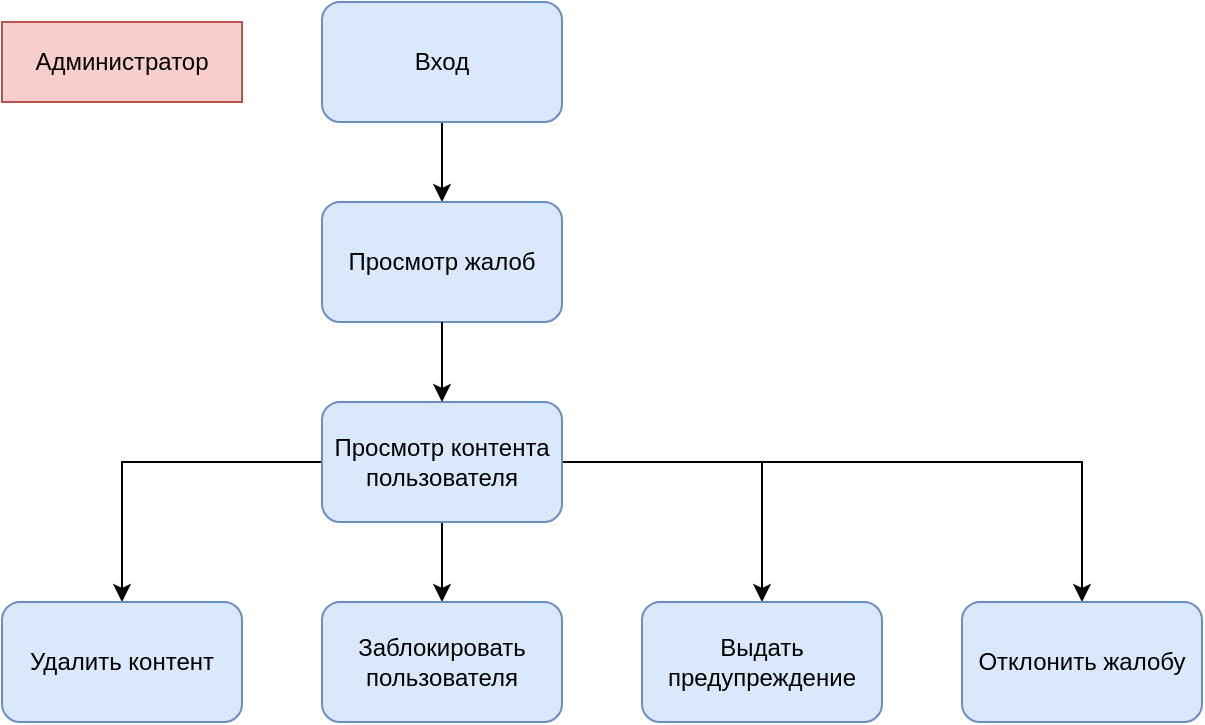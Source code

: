 <mxfile version="24.8.1" pages="2">
  <diagram name="Администратор" id="Up2qKT-gcyaJhnOLHu0_">
    <mxGraphModel dx="1003" dy="771" grid="1" gridSize="10" guides="1" tooltips="1" connect="1" arrows="1" fold="1" page="1" pageScale="1" pageWidth="1169" pageHeight="827" math="0" shadow="0">
      <root>
        <mxCell id="0" />
        <mxCell id="1" parent="0" />
        <mxCell id="XpILQ-toadjvkesOaYzl-1" value="Администратор" style="rounded=0;whiteSpace=wrap;html=1;fillColor=#f8cecc;strokeColor=#b85450;" parent="1" vertex="1">
          <mxGeometry x="40" y="40" width="120" height="40" as="geometry" />
        </mxCell>
        <mxCell id="XpILQ-toadjvkesOaYzl-6" style="edgeStyle=orthogonalEdgeStyle;rounded=0;orthogonalLoop=1;jettySize=auto;html=1;" parent="1" source="XpILQ-toadjvkesOaYzl-4" target="XpILQ-toadjvkesOaYzl-24" edge="1">
          <mxGeometry relative="1" as="geometry">
            <mxPoint x="260" y="160" as="targetPoint" />
          </mxGeometry>
        </mxCell>
        <mxCell id="XpILQ-toadjvkesOaYzl-4" value="Вход" style="rounded=1;whiteSpace=wrap;html=1;fillColor=#dae8fc;strokeColor=#6c8ebf;" parent="1" vertex="1">
          <mxGeometry x="200" y="30" width="120" height="60" as="geometry" />
        </mxCell>
        <mxCell id="XpILQ-toadjvkesOaYzl-10" style="edgeStyle=orthogonalEdgeStyle;rounded=0;orthogonalLoop=1;jettySize=auto;html=1;" parent="1" source="XpILQ-toadjvkesOaYzl-5" target="XpILQ-toadjvkesOaYzl-9" edge="1">
          <mxGeometry relative="1" as="geometry" />
        </mxCell>
        <mxCell id="XpILQ-toadjvkesOaYzl-11" style="edgeStyle=orthogonalEdgeStyle;rounded=0;orthogonalLoop=1;jettySize=auto;html=1;" parent="1" source="XpILQ-toadjvkesOaYzl-5" target="XpILQ-toadjvkesOaYzl-7" edge="1">
          <mxGeometry relative="1" as="geometry" />
        </mxCell>
        <mxCell id="XpILQ-toadjvkesOaYzl-12" style="edgeStyle=orthogonalEdgeStyle;rounded=0;orthogonalLoop=1;jettySize=auto;html=1;" parent="1" source="XpILQ-toadjvkesOaYzl-5" target="XpILQ-toadjvkesOaYzl-8" edge="1">
          <mxGeometry relative="1" as="geometry" />
        </mxCell>
        <mxCell id="XpILQ-toadjvkesOaYzl-14" style="edgeStyle=orthogonalEdgeStyle;rounded=0;orthogonalLoop=1;jettySize=auto;html=1;" parent="1" source="XpILQ-toadjvkesOaYzl-5" target="XpILQ-toadjvkesOaYzl-13" edge="1">
          <mxGeometry relative="1" as="geometry" />
        </mxCell>
        <mxCell id="XpILQ-toadjvkesOaYzl-5" value="Просмотр контента пользователя" style="rounded=1;whiteSpace=wrap;html=1;fillColor=#dae8fc;strokeColor=#6c8ebf;" parent="1" vertex="1">
          <mxGeometry x="200" y="230" width="120" height="60" as="geometry" />
        </mxCell>
        <mxCell id="XpILQ-toadjvkesOaYzl-7" value="Заблокировать пользователя" style="rounded=1;whiteSpace=wrap;html=1;fillColor=#dae8fc;strokeColor=#6c8ebf;" parent="1" vertex="1">
          <mxGeometry x="200" y="330" width="120" height="60" as="geometry" />
        </mxCell>
        <mxCell id="XpILQ-toadjvkesOaYzl-8" value="Выдать предупреждение" style="rounded=1;whiteSpace=wrap;html=1;fillColor=#dae8fc;strokeColor=#6c8ebf;" parent="1" vertex="1">
          <mxGeometry x="360" y="330" width="120" height="60" as="geometry" />
        </mxCell>
        <mxCell id="XpILQ-toadjvkesOaYzl-9" value="Удалить контент" style="rounded=1;whiteSpace=wrap;html=1;fillColor=#dae8fc;strokeColor=#6c8ebf;" parent="1" vertex="1">
          <mxGeometry x="40" y="330" width="120" height="60" as="geometry" />
        </mxCell>
        <mxCell id="XpILQ-toadjvkesOaYzl-13" value="Отклонить жалобу" style="rounded=1;whiteSpace=wrap;html=1;fillColor=#dae8fc;strokeColor=#6c8ebf;" parent="1" vertex="1">
          <mxGeometry x="520" y="330" width="120" height="60" as="geometry" />
        </mxCell>
        <mxCell id="XpILQ-toadjvkesOaYzl-24" value="Просмотр жалоб" style="rounded=1;whiteSpace=wrap;html=1;fillColor=#dae8fc;strokeColor=#6c8ebf;" parent="1" vertex="1">
          <mxGeometry x="200" y="130" width="120" height="60" as="geometry" />
        </mxCell>
        <mxCell id="XpILQ-toadjvkesOaYzl-25" style="edgeStyle=orthogonalEdgeStyle;rounded=0;orthogonalLoop=1;jettySize=auto;html=1;" parent="1" source="XpILQ-toadjvkesOaYzl-24" target="XpILQ-toadjvkesOaYzl-5" edge="1">
          <mxGeometry relative="1" as="geometry">
            <mxPoint x="270" y="100" as="sourcePoint" />
            <mxPoint x="270" y="140" as="targetPoint" />
          </mxGeometry>
        </mxCell>
      </root>
    </mxGraphModel>
  </diagram>
  <diagram id="iEV5FRQ3jEhFH_7zMVI6" name="Пользователь">
    <mxGraphModel dx="1003" dy="771" grid="1" gridSize="10" guides="1" tooltips="1" connect="1" arrows="1" fold="1" page="1" pageScale="1" pageWidth="827" pageHeight="1169" math="0" shadow="0">
      <root>
        <mxCell id="0" />
        <mxCell id="1" parent="0" />
        <mxCell id="evped9sd5UIH206Ebyr4-1" value="Пользователь" style="rounded=0;whiteSpace=wrap;html=1;fillColor=#f8cecc;strokeColor=#b85450;" vertex="1" parent="1">
          <mxGeometry x="40" y="40" width="120" height="40" as="geometry" />
        </mxCell>
        <mxCell id="evped9sd5UIH206Ebyr4-2" style="edgeStyle=orthogonalEdgeStyle;rounded=0;orthogonalLoop=1;jettySize=auto;html=1;" edge="1" parent="1" source="evped9sd5UIH206Ebyr4-3" target="evped9sd5UIH206Ebyr4-13">
          <mxGeometry relative="1" as="geometry">
            <mxPoint x="260" y="260" as="targetPoint" />
          </mxGeometry>
        </mxCell>
        <mxCell id="evped9sd5UIH206Ebyr4-22" style="edgeStyle=orthogonalEdgeStyle;rounded=0;orthogonalLoop=1;jettySize=auto;html=1;" edge="1" parent="1" source="evped9sd5UIH206Ebyr4-3" target="evped9sd5UIH206Ebyr4-19">
          <mxGeometry relative="1" as="geometry" />
        </mxCell>
        <mxCell id="evped9sd5UIH206Ebyr4-32" style="edgeStyle=orthogonalEdgeStyle;rounded=0;orthogonalLoop=1;jettySize=auto;html=1;" edge="1" parent="1" source="evped9sd5UIH206Ebyr4-3" target="evped9sd5UIH206Ebyr4-31">
          <mxGeometry relative="1" as="geometry" />
        </mxCell>
        <mxCell id="evped9sd5UIH206Ebyr4-37" style="edgeStyle=orthogonalEdgeStyle;rounded=0;orthogonalLoop=1;jettySize=auto;html=1;" edge="1" parent="1" source="evped9sd5UIH206Ebyr4-3" target="evped9sd5UIH206Ebyr4-35">
          <mxGeometry relative="1" as="geometry" />
        </mxCell>
        <mxCell id="evped9sd5UIH206Ebyr4-3" value="Авторизация" style="rounded=1;whiteSpace=wrap;html=1;fillColor=#dae8fc;strokeColor=#6c8ebf;" vertex="1" parent="1">
          <mxGeometry x="200" y="130" width="120" height="60" as="geometry" />
        </mxCell>
        <mxCell id="evped9sd5UIH206Ebyr4-18" style="edgeStyle=orthogonalEdgeStyle;rounded=0;orthogonalLoop=1;jettySize=auto;html=1;" edge="1" parent="1" source="evped9sd5UIH206Ebyr4-13" target="evped9sd5UIH206Ebyr4-17">
          <mxGeometry relative="1" as="geometry" />
        </mxCell>
        <mxCell id="evped9sd5UIH206Ebyr4-34" style="edgeStyle=orthogonalEdgeStyle;rounded=0;orthogonalLoop=1;jettySize=auto;html=1;" edge="1" parent="1" source="evped9sd5UIH206Ebyr4-13" target="evped9sd5UIH206Ebyr4-33">
          <mxGeometry relative="1" as="geometry" />
        </mxCell>
        <mxCell id="evped9sd5UIH206Ebyr4-40" style="rounded=0;orthogonalLoop=1;jettySize=auto;html=1;" edge="1" parent="1" source="evped9sd5UIH206Ebyr4-13" target="evped9sd5UIH206Ebyr4-39">
          <mxGeometry relative="1" as="geometry" />
        </mxCell>
        <mxCell id="evped9sd5UIH206Ebyr4-13" value="Просмотр доступных альбомов" style="rounded=1;whiteSpace=wrap;html=1;fillColor=#dae8fc;strokeColor=#6c8ebf;" vertex="1" parent="1">
          <mxGeometry x="200" y="230" width="120" height="60" as="geometry" />
        </mxCell>
        <mxCell id="evped9sd5UIH206Ebyr4-16" style="edgeStyle=orthogonalEdgeStyle;rounded=0;orthogonalLoop=1;jettySize=auto;html=1;" edge="1" parent="1" source="evped9sd5UIH206Ebyr4-15" target="evped9sd5UIH206Ebyr4-3">
          <mxGeometry relative="1" as="geometry" />
        </mxCell>
        <mxCell id="evped9sd5UIH206Ebyr4-15" value="Регистрация" style="rounded=1;whiteSpace=wrap;html=1;fillColor=#dae8fc;strokeColor=#6c8ebf;" vertex="1" parent="1">
          <mxGeometry x="200" y="30" width="120" height="60" as="geometry" />
        </mxCell>
        <mxCell id="evped9sd5UIH206Ebyr4-30" style="edgeStyle=orthogonalEdgeStyle;rounded=0;orthogonalLoop=1;jettySize=auto;html=1;" edge="1" parent="1" source="evped9sd5UIH206Ebyr4-17" target="evped9sd5UIH206Ebyr4-23">
          <mxGeometry relative="1" as="geometry" />
        </mxCell>
        <mxCell id="evped9sd5UIH206Ebyr4-17" value="Просмотр картинок альбома" style="rounded=1;whiteSpace=wrap;html=1;fillColor=#dae8fc;strokeColor=#6c8ebf;" vertex="1" parent="1">
          <mxGeometry x="200" y="330" width="120" height="60" as="geometry" />
        </mxCell>
        <mxCell id="evped9sd5UIH206Ebyr4-21" style="edgeStyle=orthogonalEdgeStyle;rounded=0;orthogonalLoop=1;jettySize=auto;html=1;" edge="1" parent="1" source="evped9sd5UIH206Ebyr4-19" target="evped9sd5UIH206Ebyr4-20">
          <mxGeometry relative="1" as="geometry" />
        </mxCell>
        <mxCell id="evped9sd5UIH206Ebyr4-19" value="Просмотр тегов" style="rounded=1;whiteSpace=wrap;html=1;fillColor=#dae8fc;strokeColor=#6c8ebf;" vertex="1" parent="1">
          <mxGeometry x="40" y="230" width="120" height="60" as="geometry" />
        </mxCell>
        <mxCell id="evped9sd5UIH206Ebyr4-20" value="Создание тегов" style="rounded=1;whiteSpace=wrap;html=1;fillColor=#dae8fc;strokeColor=#6c8ebf;" vertex="1" parent="1">
          <mxGeometry x="40" y="330" width="120" height="60" as="geometry" />
        </mxCell>
        <mxCell id="evped9sd5UIH206Ebyr4-27" style="edgeStyle=orthogonalEdgeStyle;rounded=0;orthogonalLoop=1;jettySize=auto;html=1;" edge="1" parent="1" source="evped9sd5UIH206Ebyr4-23" target="evped9sd5UIH206Ebyr4-25">
          <mxGeometry relative="1" as="geometry" />
        </mxCell>
        <mxCell id="evped9sd5UIH206Ebyr4-28" style="edgeStyle=orthogonalEdgeStyle;rounded=0;orthogonalLoop=1;jettySize=auto;html=1;" edge="1" parent="1" source="evped9sd5UIH206Ebyr4-23" target="evped9sd5UIH206Ebyr4-24">
          <mxGeometry relative="1" as="geometry" />
        </mxCell>
        <mxCell id="evped9sd5UIH206Ebyr4-29" style="edgeStyle=orthogonalEdgeStyle;rounded=0;orthogonalLoop=1;jettySize=auto;html=1;" edge="1" parent="1" source="evped9sd5UIH206Ebyr4-23" target="evped9sd5UIH206Ebyr4-26">
          <mxGeometry relative="1" as="geometry" />
        </mxCell>
        <mxCell id="evped9sd5UIH206Ebyr4-41" style="rounded=0;orthogonalLoop=1;jettySize=auto;html=1;" edge="1" parent="1" source="evped9sd5UIH206Ebyr4-23" target="evped9sd5UIH206Ebyr4-39">
          <mxGeometry relative="1" as="geometry" />
        </mxCell>
        <mxCell id="evped9sd5UIH206Ebyr4-23" value="Просмотр конкретной картинки&amp;nbsp;" style="rounded=1;whiteSpace=wrap;html=1;fillColor=#dae8fc;strokeColor=#6c8ebf;" vertex="1" parent="1">
          <mxGeometry x="200" y="430" width="120" height="60" as="geometry" />
        </mxCell>
        <mxCell id="evped9sd5UIH206Ebyr4-24" value="Добавление тегов" style="rounded=1;whiteSpace=wrap;html=1;fillColor=#dae8fc;strokeColor=#6c8ebf;" vertex="1" parent="1">
          <mxGeometry x="360" y="430" width="120" height="60" as="geometry" />
        </mxCell>
        <mxCell id="evped9sd5UIH206Ebyr4-25" value="Скачивание" style="rounded=1;whiteSpace=wrap;html=1;fillColor=#dae8fc;strokeColor=#6c8ebf;" vertex="1" parent="1">
          <mxGeometry x="40" y="430" width="120" height="60" as="geometry" />
        </mxCell>
        <mxCell id="evped9sd5UIH206Ebyr4-26" value="Получение превью" style="rounded=1;whiteSpace=wrap;html=1;fillColor=#dae8fc;strokeColor=#6c8ebf;" vertex="1" parent="1">
          <mxGeometry x="200" y="530" width="120" height="60" as="geometry" />
        </mxCell>
        <mxCell id="evped9sd5UIH206Ebyr4-31" value="Просмотр доступов и приглашений" style="rounded=1;whiteSpace=wrap;html=1;fillColor=#dae8fc;strokeColor=#6c8ebf;" vertex="1" parent="1">
          <mxGeometry x="520" y="230" width="120" height="60" as="geometry" />
        </mxCell>
        <mxCell id="evped9sd5UIH206Ebyr4-33" value="Создание доступа" style="rounded=1;whiteSpace=wrap;html=1;fillColor=#dae8fc;strokeColor=#6c8ebf;" vertex="1" parent="1">
          <mxGeometry x="360" y="230" width="120" height="60" as="geometry" />
        </mxCell>
        <mxCell id="evped9sd5UIH206Ebyr4-38" style="edgeStyle=orthogonalEdgeStyle;rounded=0;orthogonalLoop=1;jettySize=auto;html=1;" edge="1" parent="1" source="evped9sd5UIH206Ebyr4-35" target="evped9sd5UIH206Ebyr4-36">
          <mxGeometry relative="1" as="geometry" />
        </mxCell>
        <mxCell id="evped9sd5UIH206Ebyr4-35" value="Просмотр себя, количество предпуреждений" style="rounded=1;whiteSpace=wrap;html=1;fillColor=#dae8fc;strokeColor=#6c8ebf;" vertex="1" parent="1">
          <mxGeometry x="680" y="230" width="120" height="60" as="geometry" />
        </mxCell>
        <mxCell id="evped9sd5UIH206Ebyr4-36" value="Редактирования себя" style="rounded=1;whiteSpace=wrap;html=1;fillColor=#dae8fc;strokeColor=#6c8ebf;" vertex="1" parent="1">
          <mxGeometry x="680" y="330" width="120" height="60" as="geometry" />
        </mxCell>
        <mxCell id="evped9sd5UIH206Ebyr4-39" value="Создание жалобы (на чужое)" style="rounded=1;whiteSpace=wrap;html=1;fillColor=#dae8fc;strokeColor=#6c8ebf;" vertex="1" parent="1">
          <mxGeometry x="360" y="330" width="120" height="60" as="geometry" />
        </mxCell>
      </root>
    </mxGraphModel>
  </diagram>
</mxfile>
